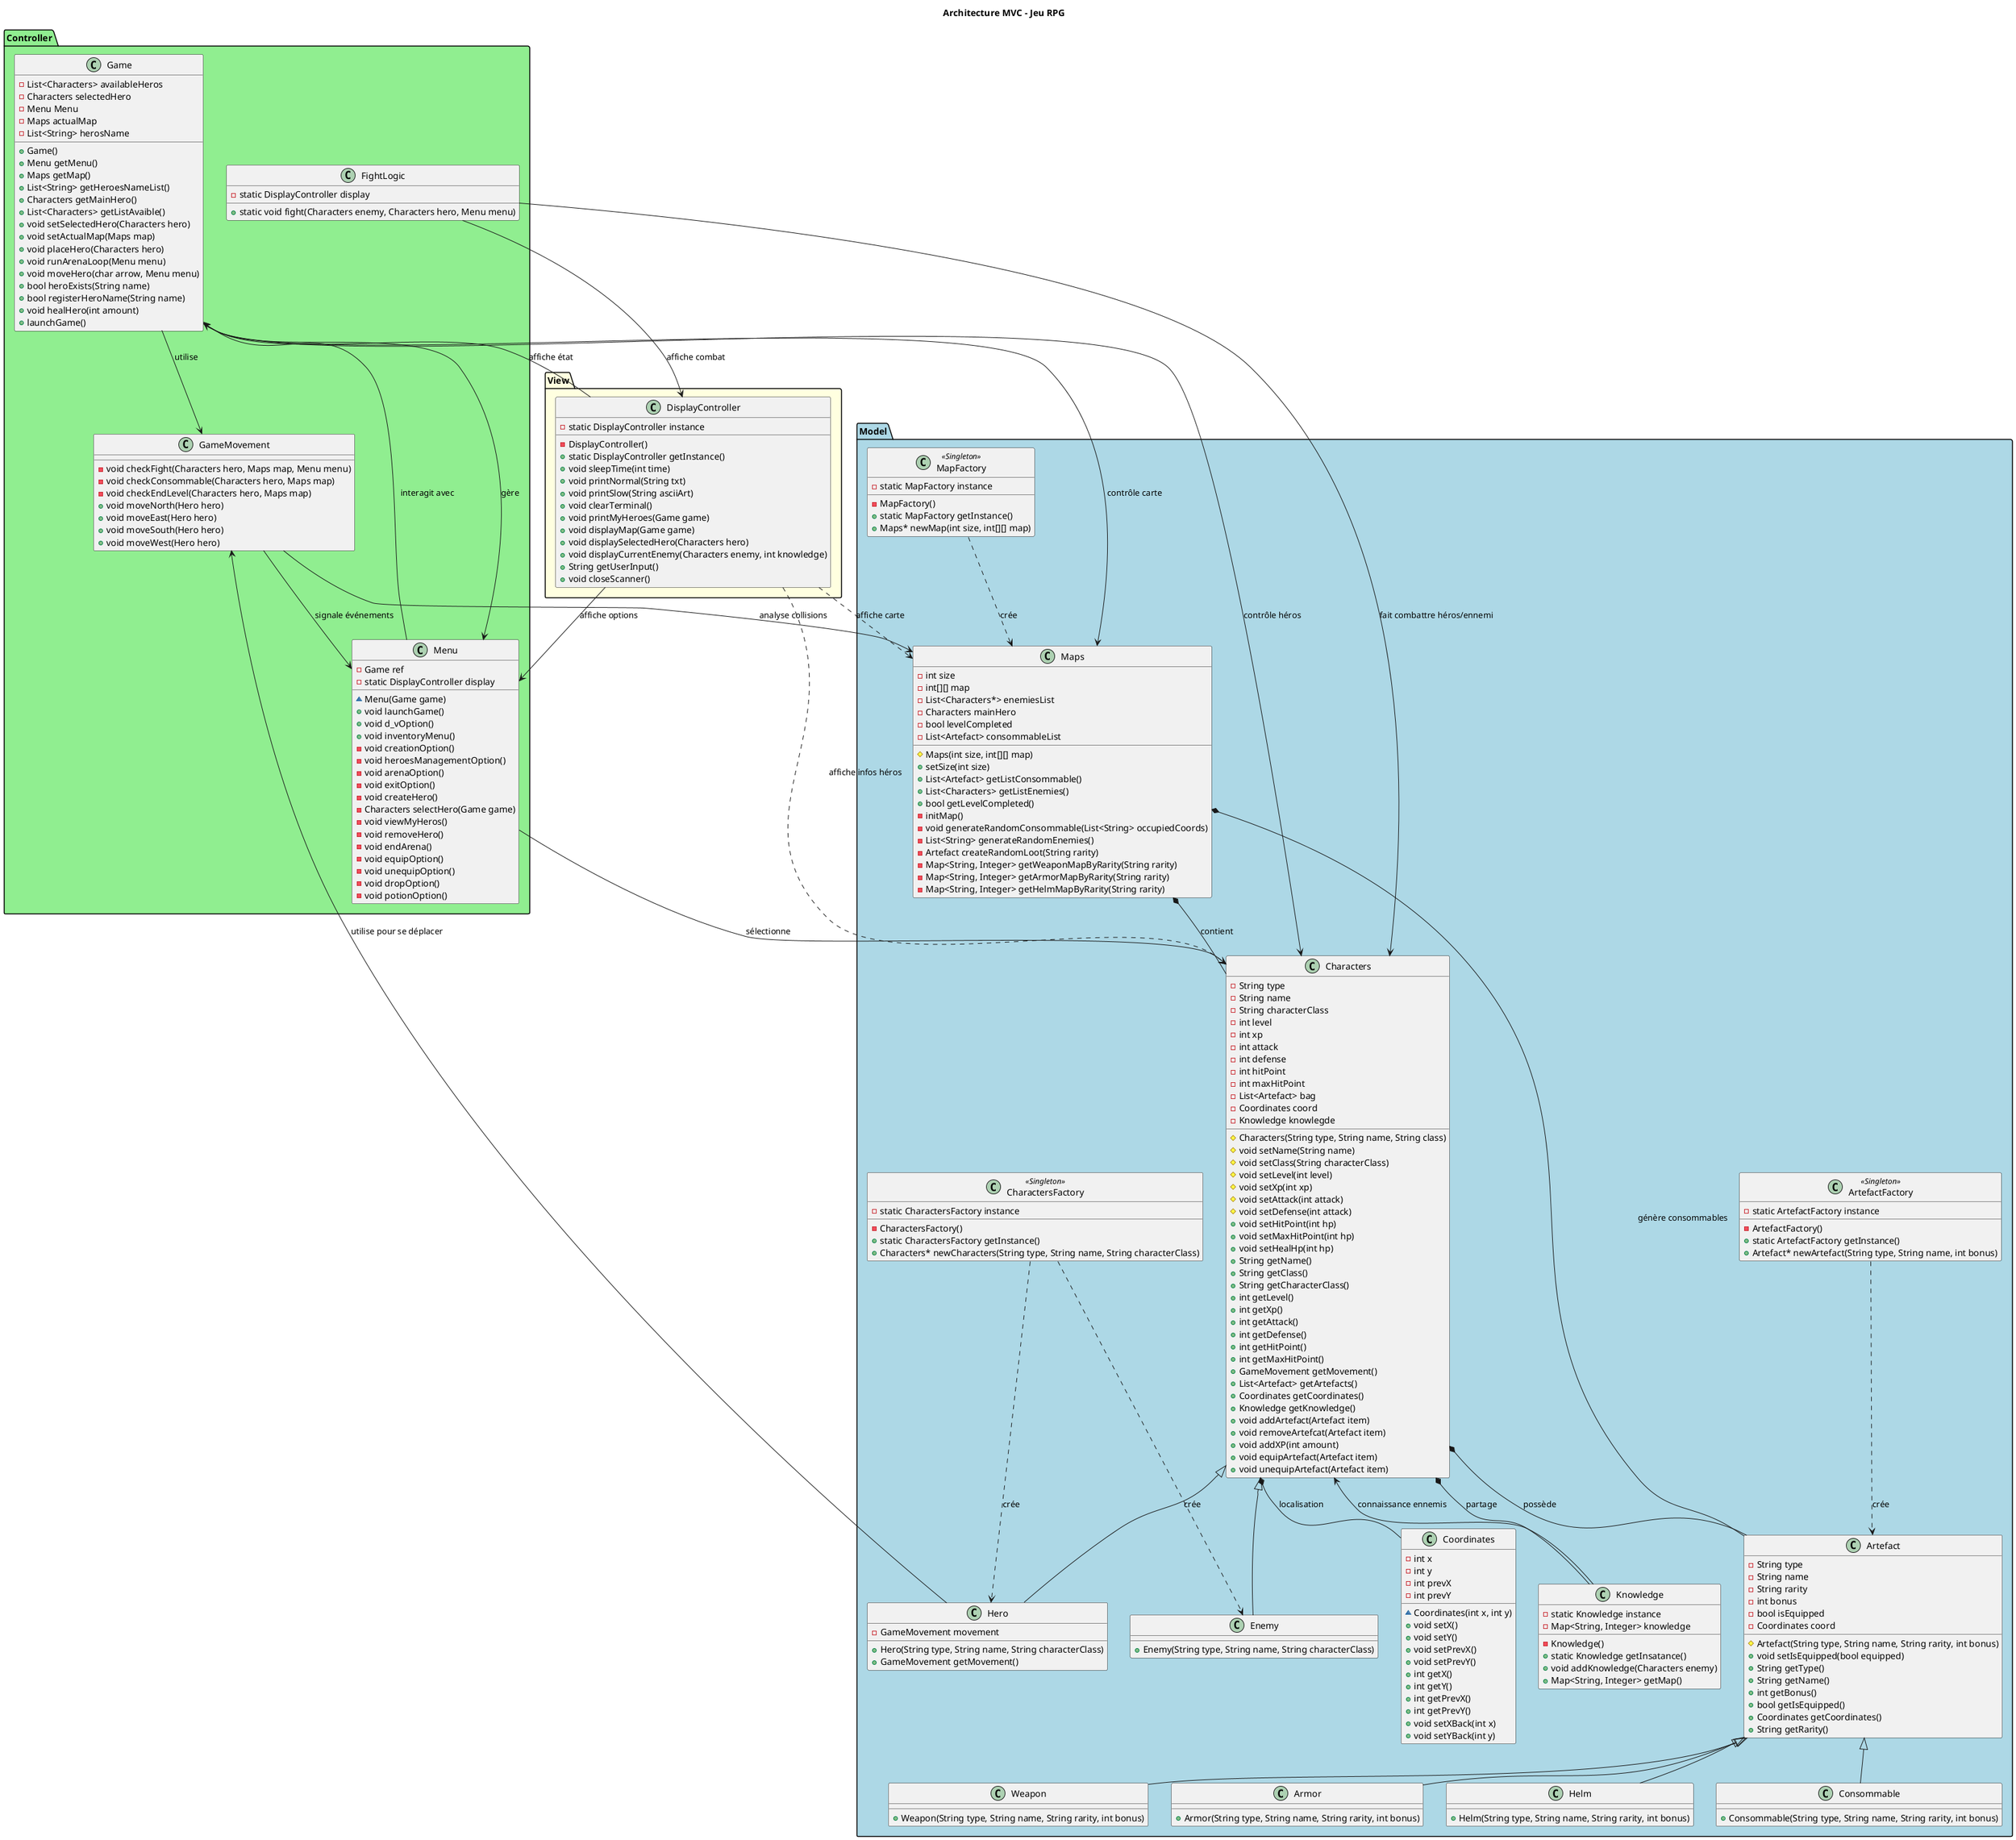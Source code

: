 @startuml
title Architecture MVC - Jeu RPG

' =======================
'   COUCHES DU SYSTÈME
' =======================

package "Model" #LightBlue {
  class Characters {
    -String type
    -String name
    -String characterClass
    -int level
    -int xp
    -int attack
    -int defense
    -int hitPoint
    -int maxHitPoint
    -List<Artefact> bag
    -Coordinates coord
    -Knowledge knowlegde
    #Characters(String type, String name, String class)
    #void setName(String name)
    #void setClass(String characterClass)
    #void setLevel(int level)
    #void setXp(int xp)
    #void setAttack(int attack)
    #void setDefense(int attack)
    +void setHitPoint(int hp)
    +void setMaxHitPoint(int hp)
    +void setHealHp(int hp)
    +String getName()
    +String getClass()
    +String getCharacterClass()
    +int getLevel()
    +int getXp()
    +int getAttack()
    +int getDefense()
    +int getHitPoint()
    +int getMaxHitPoint()
    +GameMovement getMovement()
    +List<Artefact> getArtefacts()
    +Coordinates getCoordinates()
    +Knowledge getKnowledge()
    +void addArtefact(Artefact item)
    +void removeArtefcat(Artefact item)
    +void addXP(int amount)
    +void equipArtefact(Artefact item)
    +void unequipArtefact(Artefact item)
  }

  class Hero {
    -GameMovement movement
    +Hero(String type, String name, String characterClass)
    +GameMovement getMovement()
  }

  class Enemy {
    +Enemy(String type, String name, String characterClass)
  }

  class Knowledge {
    -static Knowledge instance
    -Map<String, Integer> knowledge
    -Knowledge()
    +static Knowledge getInsatance()
    +void addKnowledge(Characters enemy)
    +Map<String, Integer> getMap()
  }

  class Artefact {
    -String type
    -String name
    -String rarity
    -int bonus
    -bool isEquipped
    -Coordinates coord
    #Artefact(String type, String name, String rarity, int bonus)
    +void setIsEquipped(bool equipped)
    +String getType()
    +String getName()
    +int getBonus()
    +bool getIsEquipped()
    +Coordinates getCoordinates()
    +String getRarity()
  }

  class Weapon {
    +Weapon(String type, String name, String rarity, int bonus)
  }

  class Armor {
    +Armor(String type, String name, String rarity, int bonus)
  }

  class Helm {
    +Helm(String type, String name, String rarity, int bonus)
  }

  class Consommable {
    +Consommable(String type, String name, String rarity, int bonus)
  }

  class Coordinates {
    -int x
    -int y
    -int prevX
    -int prevY
    ~Coordinates(int x, int y)
    +void setX()
    +void setY()
    +void setPrevX()
    +void setPrevY()
    +int getX()
    +int getY()
    +int getPrevX()
    +int getPrevY()
    +void setXBack(int x)
    +void setYBack(int y)
  }

  class Maps {
    -int size
    -int[][] map
    -List<Characters*> enemiesList
    -Characters mainHero
    -bool levelCompleted
    -List<Artefact> consommableList
    #Maps(int size, int[][] map)
    +setSize(int size)
    +List<Artefact> getListConsommable()
    +List<Characters> getListEnemies()
    +bool getLevelCompleted()
    -initMap()
    -void generateRandomConsommable(List<String> occupiedCoords)
    -List<String> generateRandomEnemies()
    -Artefact createRandomLoot(String rarity)
    -Map<String, Integer> getWeaponMapByRarity(String rarity)
    -Map<String, Integer> getArmorMapByRarity(String rarity)
    -Map<String, Integer> getHelmMapByRarity(String rarity)
  }

  class CharactersFactory <<Singleton>> {
    -static CharactersFactory instance
    -CharactersFactory()
    +static CharactersFactory getInstance()
    +Characters* newCharacters(String type, String name, String characterClass)
  }

  class ArtefactFactory <<Singleton>> {
    -static ArtefactFactory instance
    -ArtefactFactory()
    +static ArtefactFactory getInstance()
    +Artefact* newArtefact(String type, String name, int bonus)
  }

  class MapFactory <<Singleton>> {
    -static MapFactory instance
    -MapFactory()
    +static MapFactory getInstance()
    +Maps* newMap(int size, int[][] map)
  }
}

package "Controller" #LightGreen {
  class Game {
    -List<Characters> availableHeros
    -Characters selectedHero
    -Menu Menu
    -Maps actualMap
    -List<String> herosName
    +Game()
    +Menu getMenu()
    +Maps getMap()
    +List<String> getHeroesNameList()
    +Characters getMainHero()
    +List<Characters> getListAvaible()
    +void setSelectedHero(Characters hero)
    +void setActualMap(Maps map)
    +void placeHero(Characters hero)
    +void runArenaLoop(Menu menu)
    +void moveHero(char arrow, Menu menu)
    +bool heroExists(String name)
    +bool registerHeroName(String name)
    +void healHero(int amount)
    +launchGame()
  }

  class Menu {
    -Game ref
    -static DisplayController display
    ~Menu(Game game)
    +void launchGame()
    +void d_vOption()
    +void inventoryMenu()
    -void creationOption()
    -void heroesManagementOption()
    -void arenaOption()
    -void exitOption()
    -void createHero()
    -Characters selectHero(Game game)
    -void viewMyHeros()
    -void removeHero()
    -void endArena()
    -void equipOption()
    -void unequipOption()
    -void dropOption()
    -void potionOption()
  }

  class GameMovement {
    -void checkFight(Characters hero, Maps map, Menu menu)
    -void checkConsommable(Characters hero, Maps map)
    -void checkEndLevel(Characters hero, Maps map)
    +void moveNorth(Hero hero)
    +void moveEast(Hero hero)
    +void moveSouth(Hero hero)
    +void moveWest(Hero hero)
  }

  class FightLogic {
    -static DisplayController display
    +static void fight(Characters enemy, Characters hero, Menu menu)
  }
}

package "View" #LightYellow {
  class DisplayController {
    -static DisplayController instance
    -DisplayController()
    +static DisplayController getInstance()
    +void sleepTime(int time)
    +void printNormal(String txt)
    +void printSlow(String asciiArt)
    +void clearTerminal()
    +void printMyHeroes(Game game)
    +void displayMap(Game game)
    +void displaySelectedHero(Characters hero)
    +void displayCurrentEnemy(Characters enemy, int knowledge)
    +String getUserInput()
    +void closeScanner()
  }
}

' =======================
'   RELATIONS
' =======================

' --- Héritages ---
Characters <|-- Hero
Characters <|-- Enemy
Artefact <|-- Armor
Artefact <|-- Weapon
Artefact <|-- Helm
Artefact <|-- Consommable

' --- Associations internes du modèle ---
Characters *-- Artefact : "possède"
Characters *-- Coordinates : "localisation"
Characters *-- Knowledge : "partage"
Maps *-- Characters : "contient"
Maps *-- Artefact : "génère consommables"

Hero --> GameMovement : "utilise pour se déplacer"
Knowledge --> Characters : "connaissance ennemis"

' --- Fabriques (Singletons) ---
CharactersFactory ..> Hero : "crée"
CharactersFactory ..> Enemy : "crée"
ArtefactFactory ..> Artefact : "crée"
MapFactory ..> Maps : "crée"

' --- Contrôleur vers Modèle ---
Game --> Menu : "gère"
Game --> Maps : "contrôle carte"
Game --> Characters : "contrôle héros"
Game --> GameMovement : "utilise"
Menu --> Game : "interagit avec"
Menu --> Characters : "sélectionne"
GameMovement --> Maps : "analyse collisions"
GameMovement --> Menu : "signale événements"
FightLogic --> DisplayController : "affiche combat"
FightLogic --> Characters : "fait combattre héros/ennemi"

' --- Vue vers Contrôleur ---
DisplayController --> Game : "affiche état"
DisplayController --> Menu : "affiche options"

' --- Vue vers Modèle (lecture seule) ---
DisplayController ..> Characters : "affiche infos héros"
DisplayController ..> Maps : "affiche carte"

@enduml
